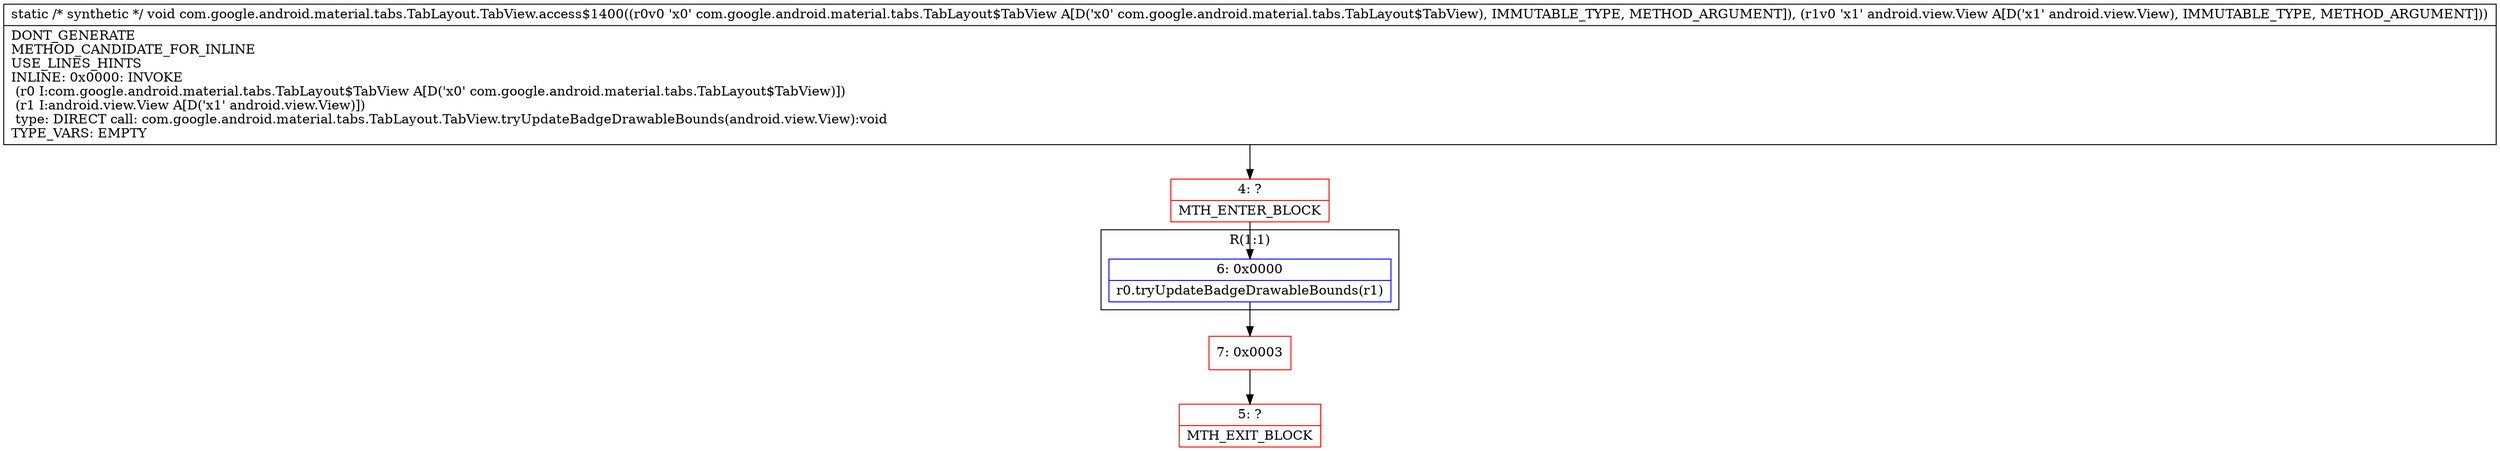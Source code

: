 digraph "CFG forcom.google.android.material.tabs.TabLayout.TabView.access$1400(Lcom\/google\/android\/material\/tabs\/TabLayout$TabView;Landroid\/view\/View;)V" {
subgraph cluster_Region_800312848 {
label = "R(1:1)";
node [shape=record,color=blue];
Node_6 [shape=record,label="{6\:\ 0x0000|r0.tryUpdateBadgeDrawableBounds(r1)\l}"];
}
Node_4 [shape=record,color=red,label="{4\:\ ?|MTH_ENTER_BLOCK\l}"];
Node_7 [shape=record,color=red,label="{7\:\ 0x0003}"];
Node_5 [shape=record,color=red,label="{5\:\ ?|MTH_EXIT_BLOCK\l}"];
MethodNode[shape=record,label="{static \/* synthetic *\/ void com.google.android.material.tabs.TabLayout.TabView.access$1400((r0v0 'x0' com.google.android.material.tabs.TabLayout$TabView A[D('x0' com.google.android.material.tabs.TabLayout$TabView), IMMUTABLE_TYPE, METHOD_ARGUMENT]), (r1v0 'x1' android.view.View A[D('x1' android.view.View), IMMUTABLE_TYPE, METHOD_ARGUMENT]))  | DONT_GENERATE\lMETHOD_CANDIDATE_FOR_INLINE\lUSE_LINES_HINTS\lINLINE: 0x0000: INVOKE  \l  (r0 I:com.google.android.material.tabs.TabLayout$TabView A[D('x0' com.google.android.material.tabs.TabLayout$TabView)])\l  (r1 I:android.view.View A[D('x1' android.view.View)])\l type: DIRECT call: com.google.android.material.tabs.TabLayout.TabView.tryUpdateBadgeDrawableBounds(android.view.View):void\lTYPE_VARS: EMPTY\l}"];
MethodNode -> Node_4;Node_6 -> Node_7;
Node_4 -> Node_6;
Node_7 -> Node_5;
}

